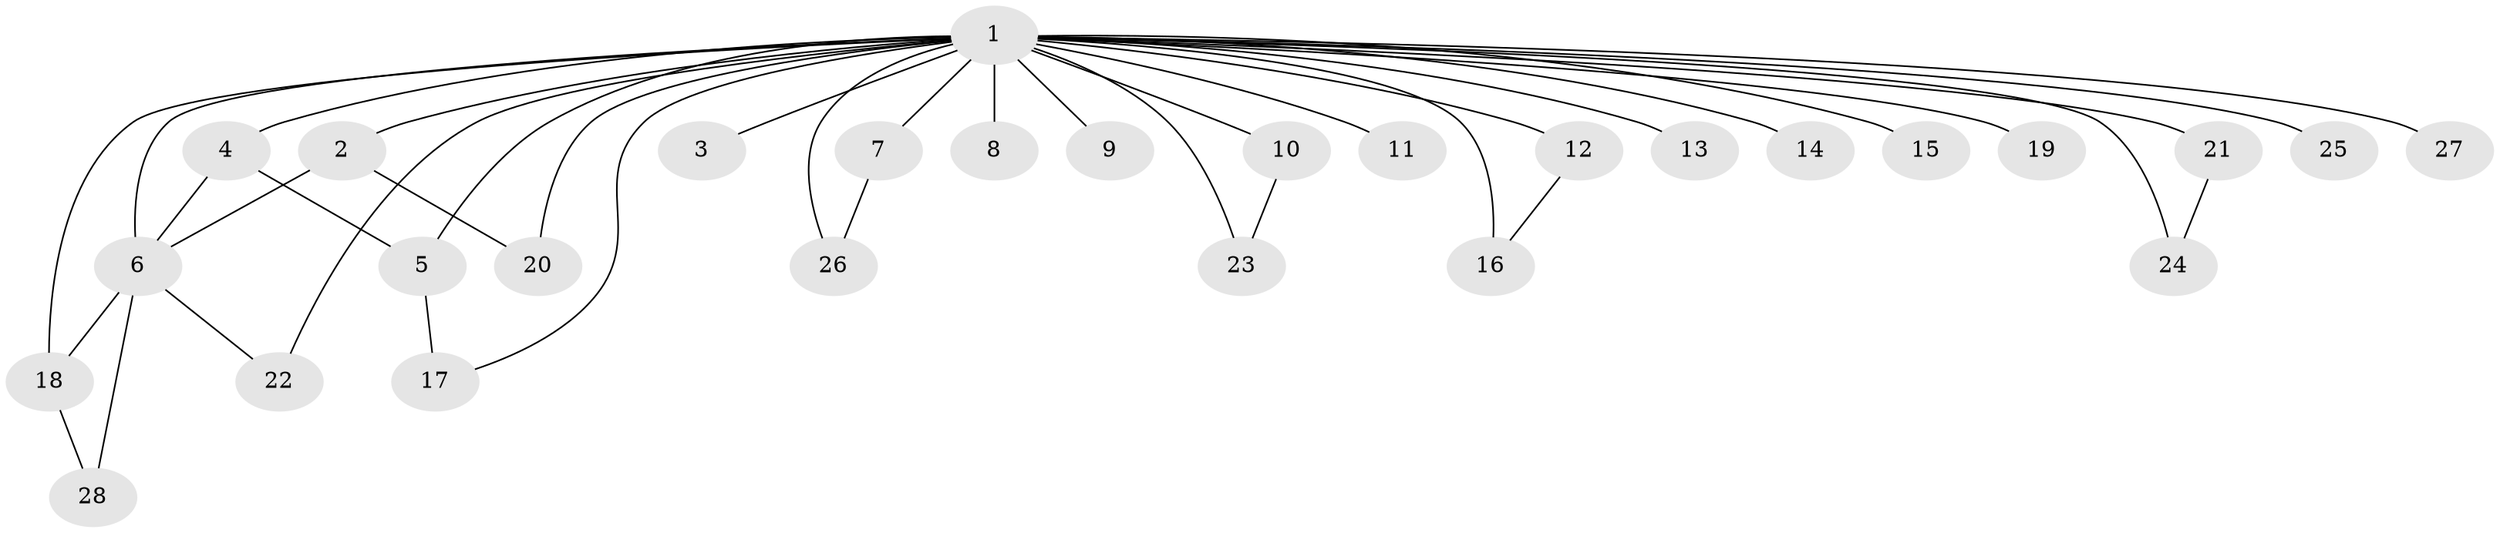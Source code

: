 // original degree distribution, {21: 0.017857142857142856, 19: 0.05357142857142857, 16: 0.017857142857142856, 15: 0.03571428571428571, 12: 0.017857142857142856, 11: 0.03571428571428571, 3: 0.23214285714285715, 2: 0.5, 4: 0.07142857142857142, 5: 0.017857142857142856}
// Generated by graph-tools (version 1.1) at 2025/49/03/04/25 22:49:36]
// undirected, 28 vertices, 39 edges
graph export_dot {
  node [color=gray90,style=filled];
  1;
  2;
  3;
  4;
  5;
  6;
  7;
  8;
  9;
  10;
  11;
  12;
  13;
  14;
  15;
  16;
  17;
  18;
  19;
  20;
  21;
  22;
  23;
  24;
  25;
  26;
  27;
  28;
  1 -- 2 [weight=4.0];
  1 -- 3 [weight=2.0];
  1 -- 4 [weight=4.0];
  1 -- 5 [weight=2.0];
  1 -- 6 [weight=11.0];
  1 -- 7 [weight=1.0];
  1 -- 8 [weight=2.0];
  1 -- 9 [weight=2.0];
  1 -- 10 [weight=3.0];
  1 -- 11 [weight=2.0];
  1 -- 12 [weight=2.0];
  1 -- 13 [weight=2.0];
  1 -- 14 [weight=4.0];
  1 -- 15 [weight=2.0];
  1 -- 16 [weight=3.0];
  1 -- 17 [weight=1.0];
  1 -- 18 [weight=1.0];
  1 -- 19 [weight=2.0];
  1 -- 20 [weight=1.0];
  1 -- 21 [weight=2.0];
  1 -- 22 [weight=1.0];
  1 -- 23 [weight=1.0];
  1 -- 24 [weight=1.0];
  1 -- 25 [weight=2.0];
  1 -- 26 [weight=1.0];
  1 -- 27 [weight=2.0];
  2 -- 6 [weight=1.0];
  2 -- 20 [weight=1.0];
  4 -- 5 [weight=1.0];
  4 -- 6 [weight=1.0];
  5 -- 17 [weight=1.0];
  6 -- 18 [weight=1.0];
  6 -- 22 [weight=1.0];
  6 -- 28 [weight=1.0];
  7 -- 26 [weight=1.0];
  10 -- 23 [weight=1.0];
  12 -- 16 [weight=1.0];
  18 -- 28 [weight=1.0];
  21 -- 24 [weight=1.0];
}
